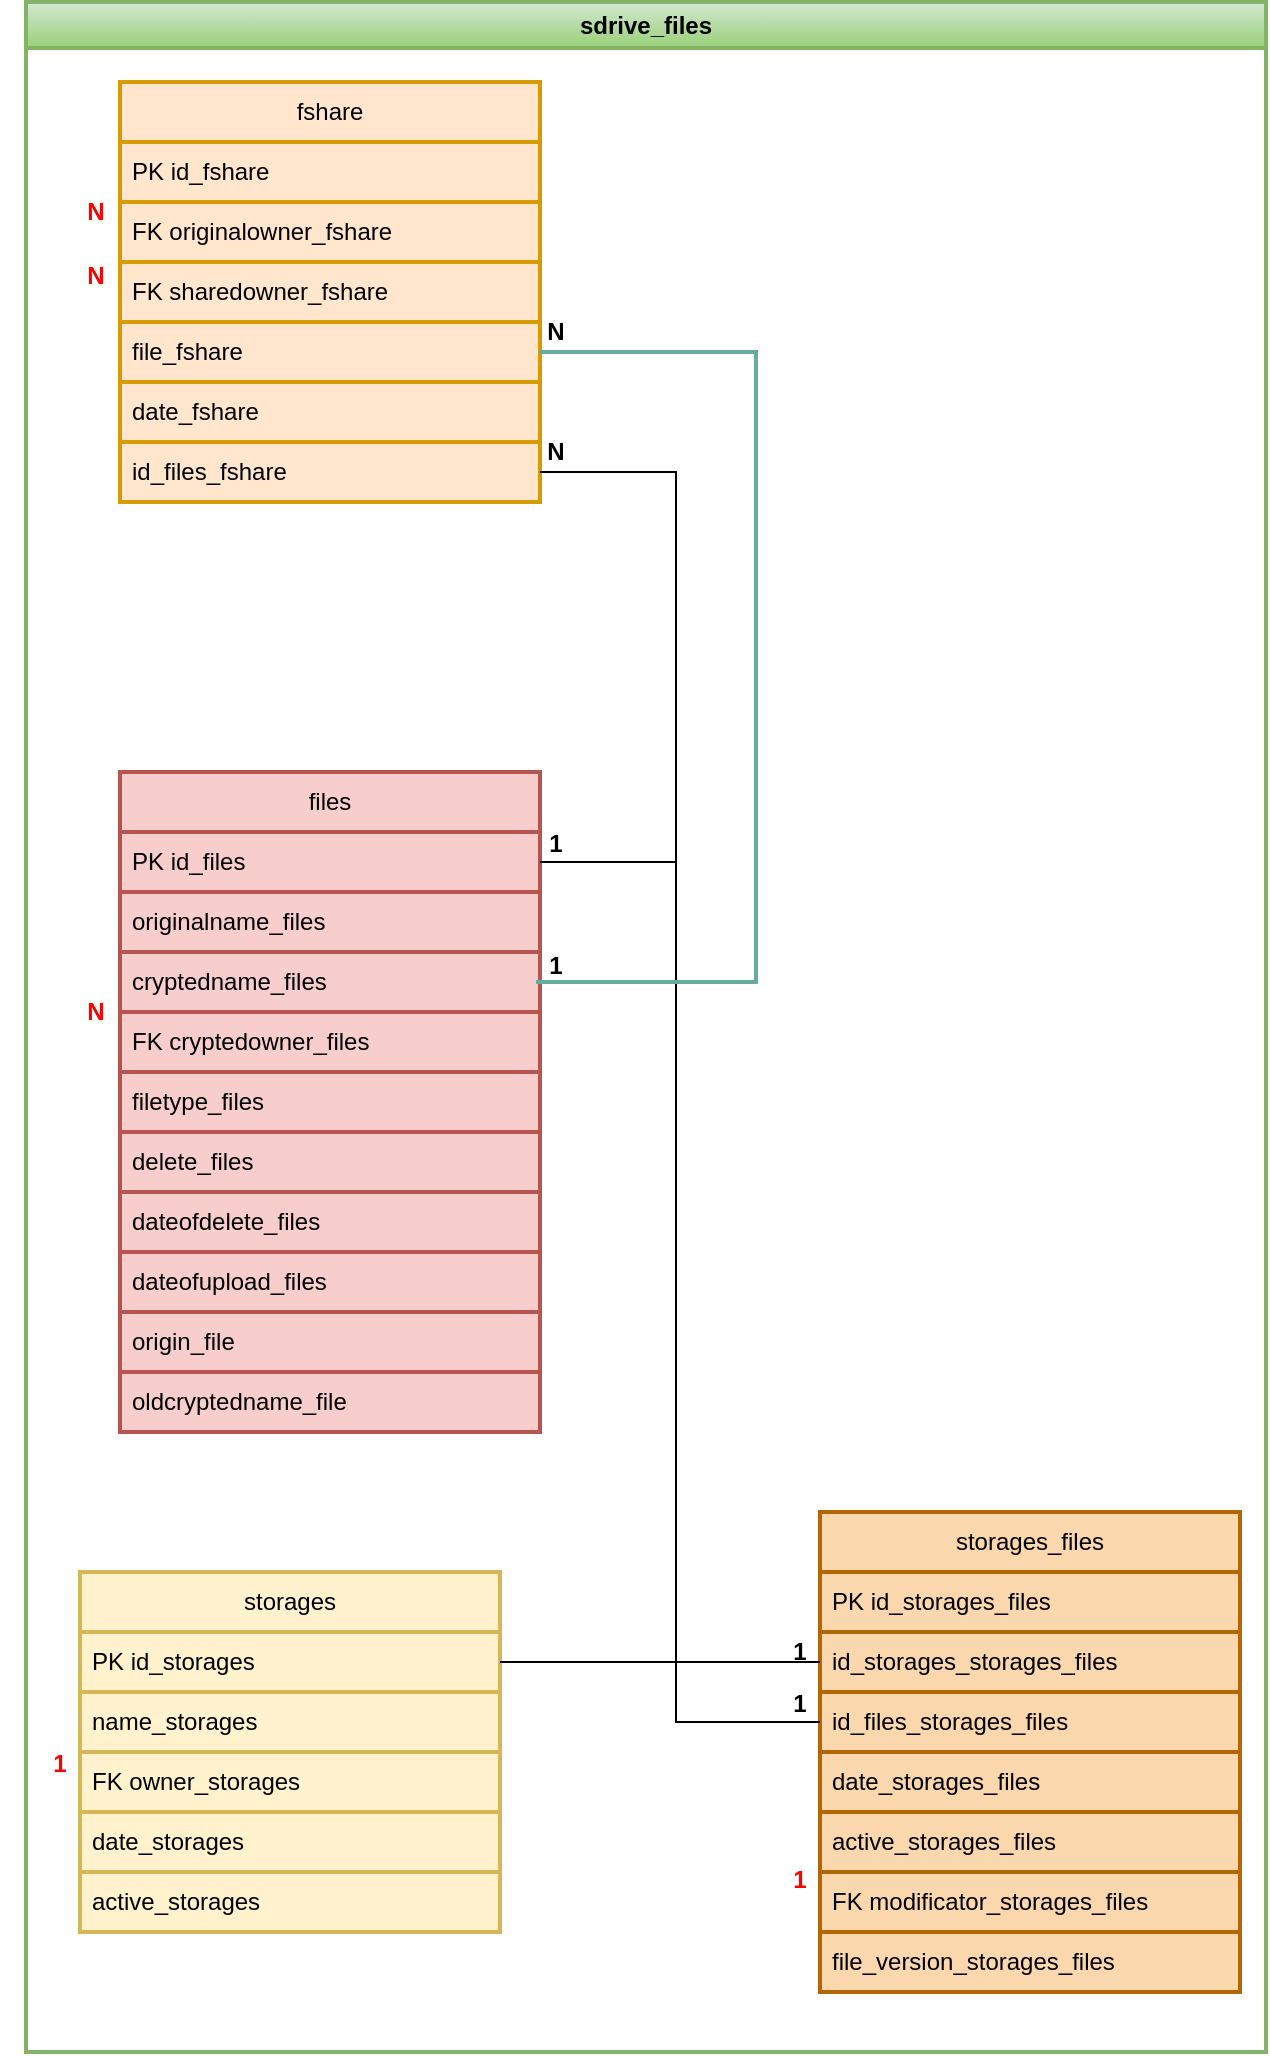 <mxfile version="24.7.17">
  <diagram id="C5RBs43oDa-KdzZeNtuy" name="Page-1">
    <mxGraphModel dx="607" dy="836" grid="1" gridSize="10" guides="1" tooltips="1" connect="1" arrows="1" fold="1" page="1" pageScale="1" pageWidth="827" pageHeight="1169" math="0" shadow="0">
      <root>
        <mxCell id="WIyWlLk6GJQsqaUBKTNV-0" />
        <mxCell id="WIyWlLk6GJQsqaUBKTNV-1" parent="WIyWlLk6GJQsqaUBKTNV-0" />
        <mxCell id="vrRoGwOtY9owa4qluUf4-0" value="sdrive_files" style="swimlane;whiteSpace=wrap;html=1;startSize=23;fillColor=#d5e8d4;gradientColor=#97d077;strokeColor=#82b366;container=0;strokeWidth=2;fontColor=#000000;" vertex="1" parent="WIyWlLk6GJQsqaUBKTNV-1">
          <mxGeometry x="935" y="50" width="620" height="1025" as="geometry" />
        </mxCell>
        <mxCell id="vrRoGwOtY9owa4qluUf4-1" value="1" style="text;html=1;align=center;verticalAlign=middle;whiteSpace=wrap;rounded=0;fontColor=#67AB9F;fontStyle=1" vertex="1" parent="vrRoGwOtY9owa4qluUf4-0">
          <mxGeometry x="220" y="467" width="60" height="30" as="geometry" />
        </mxCell>
        <mxCell id="vrRoGwOtY9owa4qluUf4-2" value="N" style="text;html=1;align=center;verticalAlign=middle;whiteSpace=wrap;rounded=0;fontColor=#FF0000;fontStyle=1" vertex="1" parent="vrRoGwOtY9owa4qluUf4-0">
          <mxGeometry x="5" y="90" width="60" height="30" as="geometry" />
        </mxCell>
        <mxCell id="vrRoGwOtY9owa4qluUf4-3" value="1" style="text;html=1;align=center;verticalAlign=middle;whiteSpace=wrap;rounded=0;fontStyle=1" vertex="1" parent="vrRoGwOtY9owa4qluUf4-0">
          <mxGeometry x="235" y="406" width="60" height="30" as="geometry" />
        </mxCell>
        <mxCell id="vrRoGwOtY9owa4qluUf4-4" value="N" style="text;html=1;align=center;verticalAlign=middle;whiteSpace=wrap;rounded=0;fontStyle=1" vertex="1" parent="vrRoGwOtY9owa4qluUf4-0">
          <mxGeometry x="235" y="210" width="60" height="30" as="geometry" />
        </mxCell>
        <mxCell id="vrRoGwOtY9owa4qluUf4-5" value="1" style="text;html=1;align=center;verticalAlign=middle;whiteSpace=wrap;rounded=0;fontStyle=1" vertex="1" parent="vrRoGwOtY9owa4qluUf4-0">
          <mxGeometry x="235" y="467" width="60" height="30" as="geometry" />
        </mxCell>
        <mxCell id="vrRoGwOtY9owa4qluUf4-6" value="N" style="text;html=1;align=center;verticalAlign=middle;whiteSpace=wrap;rounded=0;fontStyle=1" vertex="1" parent="vrRoGwOtY9owa4qluUf4-0">
          <mxGeometry x="235" y="150" width="60" height="30" as="geometry" />
        </mxCell>
        <mxCell id="vrRoGwOtY9owa4qluUf4-7" value="N" style="text;html=1;align=center;verticalAlign=middle;whiteSpace=wrap;rounded=0;fontColor=#FF0000;fontStyle=1" vertex="1" parent="vrRoGwOtY9owa4qluUf4-0">
          <mxGeometry x="5" y="490" width="60" height="30" as="geometry" />
        </mxCell>
        <mxCell id="vrRoGwOtY9owa4qluUf4-8" value="1" style="text;html=1;align=center;verticalAlign=middle;whiteSpace=wrap;rounded=0;fontColor=#FF0000;fontStyle=1" vertex="1" parent="vrRoGwOtY9owa4qluUf4-0">
          <mxGeometry x="-13" y="866" width="60" height="30" as="geometry" />
        </mxCell>
        <mxCell id="vrRoGwOtY9owa4qluUf4-9" value="1" style="text;html=1;align=center;verticalAlign=middle;whiteSpace=wrap;rounded=0;fontColor=#FF0000;fontStyle=1" vertex="1" parent="vrRoGwOtY9owa4qluUf4-0">
          <mxGeometry x="357" y="924" width="60" height="30" as="geometry" />
        </mxCell>
        <mxCell id="vrRoGwOtY9owa4qluUf4-10" value="1" style="text;html=1;align=center;verticalAlign=middle;whiteSpace=wrap;rounded=0;fontStyle=1" vertex="1" parent="vrRoGwOtY9owa4qluUf4-0">
          <mxGeometry x="357" y="810" width="60" height="30" as="geometry" />
        </mxCell>
        <mxCell id="vrRoGwOtY9owa4qluUf4-11" value="1" style="text;html=1;align=center;verticalAlign=middle;whiteSpace=wrap;rounded=0;fontStyle=1" vertex="1" parent="vrRoGwOtY9owa4qluUf4-0">
          <mxGeometry x="357" y="836" width="60" height="30" as="geometry" />
        </mxCell>
        <mxCell id="vrRoGwOtY9owa4qluUf4-12" value="files" style="swimlane;fontStyle=0;childLayout=stackLayout;horizontal=1;startSize=30;horizontalStack=0;resizeParent=1;resizeParentMax=0;resizeLast=0;collapsible=1;marginBottom=0;whiteSpace=wrap;html=1;fillColor=#f8cecc;strokeColor=#b85450;strokeWidth=2;container=0;" vertex="1" parent="WIyWlLk6GJQsqaUBKTNV-1">
          <mxGeometry x="982" y="435" width="210" height="90" as="geometry" />
        </mxCell>
        <mxCell id="vrRoGwOtY9owa4qluUf4-13" value="FK cryptedowner_files" style="text;strokeColor=#b85450;fillColor=#f8cecc;align=left;verticalAlign=middle;spacingLeft=4;spacingRight=4;overflow=hidden;points=[[0,0.5],[1,0.5]];portConstraint=eastwest;rotatable=0;whiteSpace=wrap;html=1;strokeWidth=2;container=0;" vertex="1" parent="WIyWlLk6GJQsqaUBKTNV-1">
          <mxGeometry x="982" y="555" width="210" height="30" as="geometry" />
        </mxCell>
        <mxCell id="vrRoGwOtY9owa4qluUf4-14" value="cryptedname_files" style="text;strokeColor=#b85450;fillColor=#f8cecc;align=left;verticalAlign=middle;spacingLeft=4;spacingRight=4;overflow=hidden;points=[[0,0.5],[1,0.5]];portConstraint=eastwest;rotatable=0;whiteSpace=wrap;html=1;strokeWidth=2;container=0;" vertex="1" parent="WIyWlLk6GJQsqaUBKTNV-1">
          <mxGeometry x="982" y="525" width="210" height="30" as="geometry" />
        </mxCell>
        <mxCell id="vrRoGwOtY9owa4qluUf4-15" value="filetype_files" style="text;strokeColor=#b85450;fillColor=#f8cecc;align=left;verticalAlign=middle;spacingLeft=4;spacingRight=4;overflow=hidden;points=[[0,0.5],[1,0.5]];portConstraint=eastwest;rotatable=0;whiteSpace=wrap;html=1;strokeWidth=2;container=0;" vertex="1" parent="WIyWlLk6GJQsqaUBKTNV-1">
          <mxGeometry x="982" y="585" width="210" height="30" as="geometry" />
        </mxCell>
        <mxCell id="vrRoGwOtY9owa4qluUf4-16" value="delete_files" style="text;strokeColor=#b85450;fillColor=#f8cecc;align=left;verticalAlign=middle;spacingLeft=4;spacingRight=4;overflow=hidden;points=[[0,0.5],[1,0.5]];portConstraint=eastwest;rotatable=0;whiteSpace=wrap;html=1;strokeWidth=2;container=0;" vertex="1" parent="WIyWlLk6GJQsqaUBKTNV-1">
          <mxGeometry x="982" y="615" width="210" height="30" as="geometry" />
        </mxCell>
        <mxCell id="vrRoGwOtY9owa4qluUf4-17" value="dateofdelete_files" style="text;strokeColor=#b85450;fillColor=#f8cecc;align=left;verticalAlign=middle;spacingLeft=4;spacingRight=4;overflow=hidden;points=[[0,0.5],[1,0.5]];portConstraint=eastwest;rotatable=0;whiteSpace=wrap;html=1;strokeWidth=2;container=0;" vertex="1" parent="WIyWlLk6GJQsqaUBKTNV-1">
          <mxGeometry x="982" y="645" width="210" height="30" as="geometry" />
        </mxCell>
        <mxCell id="vrRoGwOtY9owa4qluUf4-18" value="origin_file" style="text;strokeColor=#b85450;fillColor=#f8cecc;align=left;verticalAlign=middle;spacingLeft=4;spacingRight=4;overflow=hidden;points=[[0,0.5],[1,0.5]];portConstraint=eastwest;rotatable=0;whiteSpace=wrap;html=1;strokeWidth=2;container=0;" vertex="1" parent="WIyWlLk6GJQsqaUBKTNV-1">
          <mxGeometry x="982" y="705" width="210" height="30" as="geometry" />
        </mxCell>
        <mxCell id="vrRoGwOtY9owa4qluUf4-19" value="oldcryptedname_file" style="text;strokeColor=#b85450;fillColor=#f8cecc;align=left;verticalAlign=middle;spacingLeft=4;spacingRight=4;overflow=hidden;points=[[0,0.5],[1,0.5]];portConstraint=eastwest;rotatable=0;whiteSpace=wrap;html=1;strokeWidth=2;container=0;" vertex="1" parent="WIyWlLk6GJQsqaUBKTNV-1">
          <mxGeometry x="982" y="735" width="210" height="30" as="geometry" />
        </mxCell>
        <mxCell id="vrRoGwOtY9owa4qluUf4-20" value="dateofupload_files" style="text;strokeColor=#b85450;fillColor=#f8cecc;align=left;verticalAlign=middle;spacingLeft=4;spacingRight=4;overflow=hidden;points=[[0,0.5],[1,0.5]];portConstraint=eastwest;rotatable=0;whiteSpace=wrap;html=1;strokeWidth=2;container=0;" vertex="1" parent="WIyWlLk6GJQsqaUBKTNV-1">
          <mxGeometry x="982" y="675" width="210" height="30" as="geometry" />
        </mxCell>
        <mxCell id="vrRoGwOtY9owa4qluUf4-21" value="PK id_files" style="text;strokeColor=#b85450;fillColor=#f8cecc;align=left;verticalAlign=middle;spacingLeft=4;spacingRight=4;overflow=hidden;points=[[0,0.5],[1,0.5]];portConstraint=eastwest;rotatable=0;whiteSpace=wrap;html=1;strokeWidth=2;container=0;" vertex="1" parent="WIyWlLk6GJQsqaUBKTNV-1">
          <mxGeometry x="982" y="465" width="210" height="30" as="geometry" />
        </mxCell>
        <mxCell id="vrRoGwOtY9owa4qluUf4-22" value="originalname_files" style="text;strokeColor=#b85450;fillColor=#f8cecc;align=left;verticalAlign=middle;spacingLeft=4;spacingRight=4;overflow=hidden;points=[[0,0.5],[1,0.5]];portConstraint=eastwest;rotatable=0;whiteSpace=wrap;html=1;strokeWidth=2;container=0;" vertex="1" parent="WIyWlLk6GJQsqaUBKTNV-1">
          <mxGeometry x="982" y="495" width="210" height="30" as="geometry" />
        </mxCell>
        <mxCell id="vrRoGwOtY9owa4qluUf4-23" value="storages_files" style="swimlane;fontStyle=0;childLayout=stackLayout;horizontal=1;startSize=30;horizontalStack=0;resizeParent=1;resizeParentMax=0;resizeLast=0;collapsible=1;marginBottom=0;whiteSpace=wrap;html=1;strokeWidth=2;fillColor=#fad7ac;strokeColor=#b46504;container=0;" vertex="1" parent="WIyWlLk6GJQsqaUBKTNV-1">
          <mxGeometry x="1332" y="805" width="210" height="90" as="geometry" />
        </mxCell>
        <mxCell id="vrRoGwOtY9owa4qluUf4-24" value="date_storages_files" style="text;strokeColor=#b46504;fillColor=#fad7ac;align=left;verticalAlign=middle;spacingLeft=4;spacingRight=4;overflow=hidden;points=[[0,0.5],[1,0.5]];portConstraint=eastwest;rotatable=0;whiteSpace=wrap;html=1;strokeWidth=2;container=0;" vertex="1" parent="WIyWlLk6GJQsqaUBKTNV-1">
          <mxGeometry x="1332" y="925" width="210" height="30" as="geometry" />
        </mxCell>
        <mxCell id="vrRoGwOtY9owa4qluUf4-25" value="id_files_storages_files" style="text;strokeColor=#b46504;fillColor=#fad7ac;align=left;verticalAlign=middle;spacingLeft=4;spacingRight=4;overflow=hidden;points=[[0,0.5],[1,0.5]];portConstraint=eastwest;rotatable=0;whiteSpace=wrap;html=1;strokeWidth=2;container=0;" vertex="1" parent="WIyWlLk6GJQsqaUBKTNV-1">
          <mxGeometry x="1332" y="895" width="210" height="30" as="geometry" />
        </mxCell>
        <mxCell id="vrRoGwOtY9owa4qluUf4-26" value="active_storages_files" style="text;strokeColor=#b46504;fillColor=#fad7ac;align=left;verticalAlign=middle;spacingLeft=4;spacingRight=4;overflow=hidden;points=[[0,0.5],[1,0.5]];portConstraint=eastwest;rotatable=0;whiteSpace=wrap;html=1;strokeWidth=2;container=0;" vertex="1" parent="WIyWlLk6GJQsqaUBKTNV-1">
          <mxGeometry x="1332" y="955" width="210" height="30" as="geometry" />
        </mxCell>
        <mxCell id="vrRoGwOtY9owa4qluUf4-27" value="FK modificator_storages_files" style="text;strokeColor=#b46504;fillColor=#fad7ac;align=left;verticalAlign=middle;spacingLeft=4;spacingRight=4;overflow=hidden;points=[[0,0.5],[1,0.5]];portConstraint=eastwest;rotatable=0;whiteSpace=wrap;html=1;strokeWidth=2;container=0;" vertex="1" parent="WIyWlLk6GJQsqaUBKTNV-1">
          <mxGeometry x="1332" y="985" width="210" height="30" as="geometry" />
        </mxCell>
        <mxCell id="vrRoGwOtY9owa4qluUf4-28" value="file_version_storages_files" style="text;strokeColor=#b46504;fillColor=#fad7ac;align=left;verticalAlign=middle;spacingLeft=4;spacingRight=4;overflow=hidden;points=[[0,0.5],[1,0.5]];portConstraint=eastwest;rotatable=0;whiteSpace=wrap;html=1;strokeWidth=2;container=0;" vertex="1" parent="WIyWlLk6GJQsqaUBKTNV-1">
          <mxGeometry x="1332" y="1015" width="210" height="30" as="geometry" />
        </mxCell>
        <mxCell id="vrRoGwOtY9owa4qluUf4-29" value="PK id_storages_files" style="text;strokeColor=#b46504;fillColor=#fad7ac;align=left;verticalAlign=middle;spacingLeft=4;spacingRight=4;overflow=hidden;points=[[0,0.5],[1,0.5]];portConstraint=eastwest;rotatable=0;whiteSpace=wrap;html=1;strokeWidth=2;container=0;" vertex="1" parent="WIyWlLk6GJQsqaUBKTNV-1">
          <mxGeometry x="1332" y="835" width="210" height="30" as="geometry" />
        </mxCell>
        <mxCell id="vrRoGwOtY9owa4qluUf4-30" value="id_storages_storages_files" style="text;strokeColor=#b46504;fillColor=#fad7ac;align=left;verticalAlign=middle;spacingLeft=4;spacingRight=4;overflow=hidden;points=[[0,0.5],[1,0.5]];portConstraint=eastwest;rotatable=0;whiteSpace=wrap;html=1;strokeWidth=2;container=0;" vertex="1" parent="WIyWlLk6GJQsqaUBKTNV-1">
          <mxGeometry x="1332" y="865" width="210" height="30" as="geometry" />
        </mxCell>
        <mxCell id="vrRoGwOtY9owa4qluUf4-31" value="fshare" style="swimlane;fontStyle=0;childLayout=stackLayout;horizontal=1;startSize=30;horizontalStack=0;resizeParent=1;resizeParentMax=0;resizeLast=0;collapsible=1;marginBottom=0;whiteSpace=wrap;html=1;strokeWidth=2;fillColor=#ffe6cc;strokeColor=#d79b00;container=0;" vertex="1" parent="WIyWlLk6GJQsqaUBKTNV-1">
          <mxGeometry x="982" y="90" width="210" height="90" as="geometry" />
        </mxCell>
        <mxCell id="vrRoGwOtY9owa4qluUf4-32" value="file_fshare" style="text;strokeColor=#d79b00;fillColor=#ffe6cc;align=left;verticalAlign=middle;spacingLeft=4;spacingRight=4;overflow=hidden;points=[[0,0.5],[1,0.5]];portConstraint=eastwest;rotatable=0;whiteSpace=wrap;html=1;strokeWidth=2;container=0;" vertex="1" parent="WIyWlLk6GJQsqaUBKTNV-1">
          <mxGeometry x="982" y="210" width="210" height="30" as="geometry" />
        </mxCell>
        <mxCell id="vrRoGwOtY9owa4qluUf4-33" value="FK sharedowner_fshare" style="text;strokeColor=#d79b00;fillColor=#ffe6cc;align=left;verticalAlign=middle;spacingLeft=4;spacingRight=4;overflow=hidden;points=[[0,0.5],[1,0.5]];portConstraint=eastwest;rotatable=0;whiteSpace=wrap;html=1;strokeWidth=2;container=0;" vertex="1" parent="WIyWlLk6GJQsqaUBKTNV-1">
          <mxGeometry x="982" y="180" width="210" height="30" as="geometry" />
        </mxCell>
        <mxCell id="vrRoGwOtY9owa4qluUf4-34" value="date_fshare" style="text;strokeColor=#d79b00;fillColor=#ffe6cc;align=left;verticalAlign=middle;spacingLeft=4;spacingRight=4;overflow=hidden;points=[[0,0.5],[1,0.5]];portConstraint=eastwest;rotatable=0;whiteSpace=wrap;html=1;strokeWidth=2;container=0;" vertex="1" parent="WIyWlLk6GJQsqaUBKTNV-1">
          <mxGeometry x="982" y="240" width="210" height="30" as="geometry" />
        </mxCell>
        <mxCell id="vrRoGwOtY9owa4qluUf4-35" value="id_files_fshare" style="text;strokeColor=#d79b00;fillColor=#ffe6cc;align=left;verticalAlign=middle;spacingLeft=4;spacingRight=4;overflow=hidden;points=[[0,0.5],[1,0.5]];portConstraint=eastwest;rotatable=0;whiteSpace=wrap;html=1;strokeWidth=2;container=0;" vertex="1" parent="WIyWlLk6GJQsqaUBKTNV-1">
          <mxGeometry x="982" y="270" width="210" height="30" as="geometry" />
        </mxCell>
        <mxCell id="vrRoGwOtY9owa4qluUf4-36" value="PK id_fshare" style="text;strokeColor=#d79b00;fillColor=#ffe6cc;align=left;verticalAlign=middle;spacingLeft=4;spacingRight=4;overflow=hidden;points=[[0,0.5],[1,0.5]];portConstraint=eastwest;rotatable=0;whiteSpace=wrap;html=1;strokeWidth=2;container=0;" vertex="1" parent="WIyWlLk6GJQsqaUBKTNV-1">
          <mxGeometry x="982" y="120" width="210" height="30" as="geometry" />
        </mxCell>
        <mxCell id="vrRoGwOtY9owa4qluUf4-37" value="FK originalowner_fshare" style="text;strokeColor=#d79b00;fillColor=#ffe6cc;align=left;verticalAlign=middle;spacingLeft=4;spacingRight=4;overflow=hidden;points=[[0,0.5],[1,0.5]];portConstraint=eastwest;rotatable=0;whiteSpace=wrap;html=1;strokeWidth=2;container=0;" vertex="1" parent="WIyWlLk6GJQsqaUBKTNV-1">
          <mxGeometry x="982" y="150" width="210" height="30" as="geometry" />
        </mxCell>
        <mxCell id="vrRoGwOtY9owa4qluUf4-38" value="storages" style="swimlane;fontStyle=0;childLayout=stackLayout;horizontal=1;startSize=30;horizontalStack=0;resizeParent=1;resizeParentMax=0;resizeLast=0;collapsible=1;marginBottom=0;whiteSpace=wrap;html=1;strokeWidth=2;fillColor=#fff2cc;strokeColor=#d6b656;container=0;" vertex="1" parent="WIyWlLk6GJQsqaUBKTNV-1">
          <mxGeometry x="962" y="835" width="210" height="90" as="geometry" />
        </mxCell>
        <mxCell id="vrRoGwOtY9owa4qluUf4-39" value="date_storages" style="text;strokeColor=#d6b656;fillColor=#fff2cc;align=left;verticalAlign=middle;spacingLeft=4;spacingRight=4;overflow=hidden;points=[[0,0.5],[1,0.5]];portConstraint=eastwest;rotatable=0;whiteSpace=wrap;html=1;strokeWidth=2;container=0;" vertex="1" parent="WIyWlLk6GJQsqaUBKTNV-1">
          <mxGeometry x="962" y="955" width="210" height="30" as="geometry" />
        </mxCell>
        <mxCell id="vrRoGwOtY9owa4qluUf4-40" value="FK owner_storages" style="text;strokeColor=#d6b656;fillColor=#fff2cc;align=left;verticalAlign=middle;spacingLeft=4;spacingRight=4;overflow=hidden;points=[[0,0.5],[1,0.5]];portConstraint=eastwest;rotatable=0;whiteSpace=wrap;html=1;strokeWidth=2;container=0;" vertex="1" parent="WIyWlLk6GJQsqaUBKTNV-1">
          <mxGeometry x="962" y="925" width="210" height="30" as="geometry" />
        </mxCell>
        <mxCell id="vrRoGwOtY9owa4qluUf4-41" value="active_storages" style="text;strokeColor=#d6b656;fillColor=#fff2cc;align=left;verticalAlign=middle;spacingLeft=4;spacingRight=4;overflow=hidden;points=[[0,0.5],[1,0.5]];portConstraint=eastwest;rotatable=0;whiteSpace=wrap;html=1;strokeWidth=2;container=0;" vertex="1" parent="WIyWlLk6GJQsqaUBKTNV-1">
          <mxGeometry x="962" y="985" width="210" height="30" as="geometry" />
        </mxCell>
        <mxCell id="vrRoGwOtY9owa4qluUf4-42" value="PK id_storages" style="text;strokeColor=#d6b656;fillColor=#fff2cc;align=left;verticalAlign=middle;spacingLeft=4;spacingRight=4;overflow=hidden;points=[[0,0.5],[1,0.5]];portConstraint=eastwest;rotatable=0;whiteSpace=wrap;html=1;strokeWidth=2;container=0;" vertex="1" parent="WIyWlLk6GJQsqaUBKTNV-1">
          <mxGeometry x="962" y="865" width="210" height="30" as="geometry" />
        </mxCell>
        <mxCell id="vrRoGwOtY9owa4qluUf4-43" value="name_storages" style="text;strokeColor=#d6b656;fillColor=#fff2cc;align=left;verticalAlign=middle;spacingLeft=4;spacingRight=4;overflow=hidden;points=[[0,0.5],[1,0.5]];portConstraint=eastwest;rotatable=0;whiteSpace=wrap;html=1;strokeWidth=2;container=0;" vertex="1" parent="WIyWlLk6GJQsqaUBKTNV-1">
          <mxGeometry x="962" y="895" width="210" height="30" as="geometry" />
        </mxCell>
        <mxCell id="vrRoGwOtY9owa4qluUf4-44" value="" style="endArrow=none;html=1;rounded=0;exitX=1;exitY=0.5;exitDx=0;exitDy=0;entryX=0;entryY=0.5;entryDx=0;entryDy=0;" edge="1" parent="WIyWlLk6GJQsqaUBKTNV-1" source="vrRoGwOtY9owa4qluUf4-38" target="vrRoGwOtY9owa4qluUf4-30">
          <mxGeometry width="50" height="50" relative="1" as="geometry">
            <mxPoint x="1400" y="660" as="sourcePoint" />
            <mxPoint x="1330" y="880" as="targetPoint" />
          </mxGeometry>
        </mxCell>
        <mxCell id="vrRoGwOtY9owa4qluUf4-45" value="" style="endArrow=none;html=1;rounded=0;exitX=1;exitY=0.5;exitDx=0;exitDy=0;entryX=0;entryY=0.5;entryDx=0;entryDy=0;fontColor=#7EA6E0;" edge="1" parent="WIyWlLk6GJQsqaUBKTNV-1" source="vrRoGwOtY9owa4qluUf4-14" target="vrRoGwOtY9owa4qluUf4-25">
          <mxGeometry width="50" height="50" relative="1" as="geometry">
            <mxPoint x="1300" y="610" as="sourcePoint" />
            <mxPoint x="1350" y="560" as="targetPoint" />
            <Array as="points">
              <mxPoint x="1260" y="540" />
              <mxPoint x="1260" y="480" />
              <mxPoint x="1260" y="910" />
            </Array>
          </mxGeometry>
        </mxCell>
        <mxCell id="vrRoGwOtY9owa4qluUf4-46" value="" style="endArrow=none;html=1;rounded=0;entryX=1;entryY=0.5;entryDx=0;entryDy=0;" edge="1" parent="WIyWlLk6GJQsqaUBKTNV-1" target="vrRoGwOtY9owa4qluUf4-35">
          <mxGeometry width="50" height="50" relative="1" as="geometry">
            <mxPoint x="1260" y="480" as="sourcePoint" />
            <mxPoint x="1342" y="920" as="targetPoint" />
            <Array as="points">
              <mxPoint x="1192" y="480" />
              <mxPoint x="1260" y="480" />
              <mxPoint x="1260" y="285" />
            </Array>
          </mxGeometry>
        </mxCell>
        <mxCell id="vrRoGwOtY9owa4qluUf4-47" value="" style="endArrow=none;html=1;rounded=0;entryX=1;entryY=0.5;entryDx=0;entryDy=0;fontColor=#67AB9F;strokeColor=#67AB9F;strokeWidth=2;" edge="1" parent="WIyWlLk6GJQsqaUBKTNV-1" target="vrRoGwOtY9owa4qluUf4-32">
          <mxGeometry width="50" height="50" relative="1" as="geometry">
            <mxPoint x="1190" y="540" as="sourcePoint" />
            <mxPoint x="1202" y="295" as="targetPoint" />
            <Array as="points">
              <mxPoint x="1260" y="540" />
              <mxPoint x="1300" y="540" />
              <mxPoint x="1300" y="225" />
              <mxPoint x="1260" y="225" />
            </Array>
          </mxGeometry>
        </mxCell>
        <mxCell id="vrRoGwOtY9owa4qluUf4-48" value="N" style="text;html=1;align=center;verticalAlign=middle;whiteSpace=wrap;rounded=0;fontColor=#FF0000;fontStyle=1" vertex="1" parent="WIyWlLk6GJQsqaUBKTNV-1">
          <mxGeometry x="940" y="172" width="60" height="30" as="geometry" />
        </mxCell>
      </root>
    </mxGraphModel>
  </diagram>
</mxfile>
